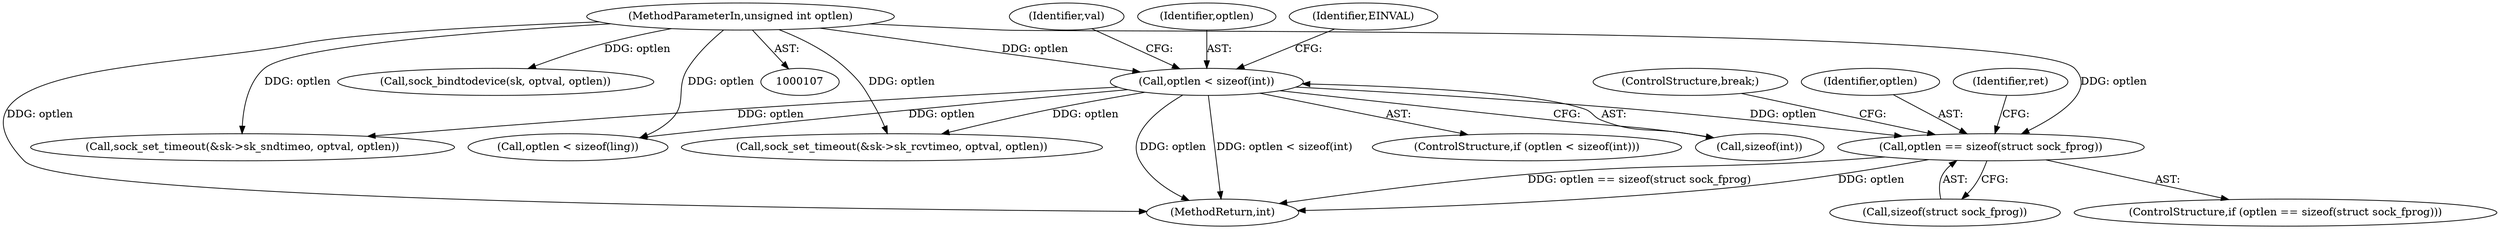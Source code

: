 digraph "0_linux_3e10986d1d698140747fcfc2761ec9cb64c1d582@API" {
"1000560" [label="(Call,optlen == sizeof(struct sock_fprog))"];
"1000137" [label="(Call,optlen < sizeof(int))"];
"1000112" [label="(MethodParameterIn,unsigned int optlen)"];
"1000584" [label="(ControlStructure,break;)"];
"1000546" [label="(Call,sock_set_timeout(&sk->sk_sndtimeo, optval, optlen))"];
"1000138" [label="(Identifier,optlen)"];
"1000345" [label="(Call,optlen < sizeof(ling))"];
"1000535" [label="(Call,sock_set_timeout(&sk->sk_rcvtimeo, optval, optlen))"];
"1000139" [label="(Call,sizeof(int))"];
"1000112" [label="(MethodParameterIn,unsigned int optlen)"];
"1000562" [label="(Call,sizeof(struct sock_fprog))"];
"1000561" [label="(Identifier,optlen)"];
"1000132" [label="(Call,sock_bindtodevice(sk, optval, optlen))"];
"1000668" [label="(MethodReturn,int)"];
"1000137" [label="(Call,optlen < sizeof(int))"];
"1000567" [label="(Identifier,ret)"];
"1000136" [label="(ControlStructure,if (optlen < sizeof(int)))"];
"1000143" [label="(Identifier,EINVAL)"];
"1000146" [label="(Identifier,val)"];
"1000560" [label="(Call,optlen == sizeof(struct sock_fprog))"];
"1000559" [label="(ControlStructure,if (optlen == sizeof(struct sock_fprog)))"];
"1000560" -> "1000559"  [label="AST: "];
"1000560" -> "1000562"  [label="CFG: "];
"1000561" -> "1000560"  [label="AST: "];
"1000562" -> "1000560"  [label="AST: "];
"1000567" -> "1000560"  [label="CFG: "];
"1000584" -> "1000560"  [label="CFG: "];
"1000560" -> "1000668"  [label="DDG: optlen == sizeof(struct sock_fprog)"];
"1000560" -> "1000668"  [label="DDG: optlen"];
"1000137" -> "1000560"  [label="DDG: optlen"];
"1000112" -> "1000560"  [label="DDG: optlen"];
"1000137" -> "1000136"  [label="AST: "];
"1000137" -> "1000139"  [label="CFG: "];
"1000138" -> "1000137"  [label="AST: "];
"1000139" -> "1000137"  [label="AST: "];
"1000143" -> "1000137"  [label="CFG: "];
"1000146" -> "1000137"  [label="CFG: "];
"1000137" -> "1000668"  [label="DDG: optlen"];
"1000137" -> "1000668"  [label="DDG: optlen < sizeof(int)"];
"1000112" -> "1000137"  [label="DDG: optlen"];
"1000137" -> "1000345"  [label="DDG: optlen"];
"1000137" -> "1000535"  [label="DDG: optlen"];
"1000137" -> "1000546"  [label="DDG: optlen"];
"1000112" -> "1000107"  [label="AST: "];
"1000112" -> "1000668"  [label="DDG: optlen"];
"1000112" -> "1000132"  [label="DDG: optlen"];
"1000112" -> "1000345"  [label="DDG: optlen"];
"1000112" -> "1000535"  [label="DDG: optlen"];
"1000112" -> "1000546"  [label="DDG: optlen"];
}
